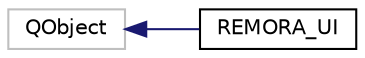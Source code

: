 digraph "Graphical Class Hierarchy"
{
 // LATEX_PDF_SIZE
  edge [fontname="Helvetica",fontsize="10",labelfontname="Helvetica",labelfontsize="10"];
  node [fontname="Helvetica",fontsize="10",shape=record];
  rankdir="LR";
  Node1 [label="QObject",height=0.2,width=0.4,color="grey75", fillcolor="white", style="filled",tooltip=" "];
  Node1 -> Node0 [dir="back",color="midnightblue",fontsize="10",style="solid",fontname="Helvetica"];
  Node0 [label="REMORA_UI",height=0.2,width=0.4,color="black", fillcolor="white", style="filled",URL="$class_r_e_m_o_r_a___u_i.html",tooltip="The main GUI class that contains all of the widget definitions for the REMORA Management tool...."];
}

